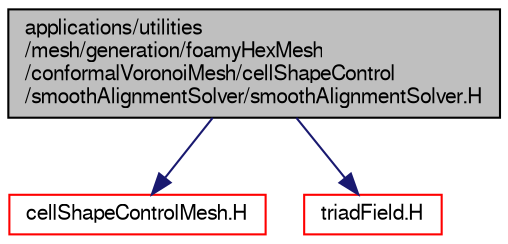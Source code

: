 digraph "applications/utilities/mesh/generation/foamyHexMesh/conformalVoronoiMesh/cellShapeControl/smoothAlignmentSolver/smoothAlignmentSolver.H"
{
  bgcolor="transparent";
  edge [fontname="FreeSans",fontsize="10",labelfontname="FreeSans",labelfontsize="10"];
  node [fontname="FreeSans",fontsize="10",shape=record];
  Node0 [label="applications/utilities\l/mesh/generation/foamyHexMesh\l/conformalVoronoiMesh/cellShapeControl\l/smoothAlignmentSolver/smoothAlignmentSolver.H",height=0.2,width=0.4,color="black", fillcolor="grey75", style="filled", fontcolor="black"];
  Node0 -> Node1 [color="midnightblue",fontsize="10",style="solid",fontname="FreeSans"];
  Node1 [label="cellShapeControlMesh.H",height=0.2,width=0.4,color="red",URL="$a18062.html"];
  Node0 -> Node409 [color="midnightblue",fontsize="10",style="solid",fontname="FreeSans"];
  Node409 [label="triadField.H",height=0.2,width=0.4,color="red",URL="$a09749.html"];
}
